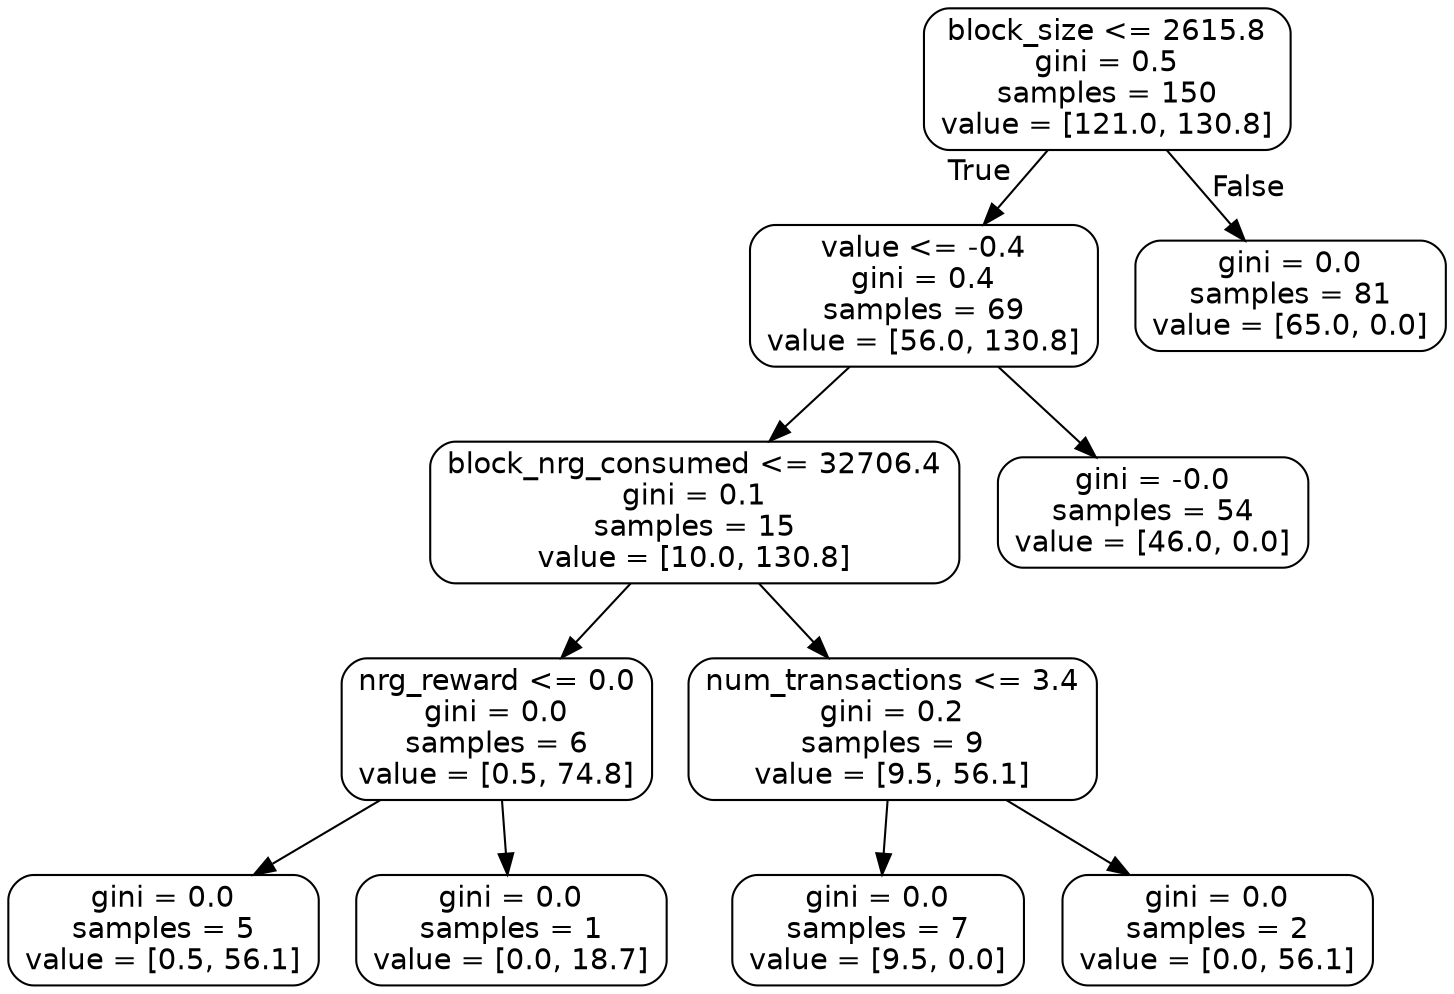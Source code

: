 digraph Tree {
node [shape=box, style="rounded", color="black", fontname=helvetica] ;
edge [fontname=helvetica] ;
0 [label="block_size <= 2615.8\ngini = 0.5\nsamples = 150\nvalue = [121.0, 130.8]"] ;
1 [label="value <= -0.4\ngini = 0.4\nsamples = 69\nvalue = [56.0, 130.8]"] ;
0 -> 1 [labeldistance=2.5, labelangle=45, headlabel="True"] ;
2 [label="block_nrg_consumed <= 32706.4\ngini = 0.1\nsamples = 15\nvalue = [10.0, 130.8]"] ;
1 -> 2 ;
3 [label="nrg_reward <= 0.0\ngini = 0.0\nsamples = 6\nvalue = [0.5, 74.8]"] ;
2 -> 3 ;
4 [label="gini = 0.0\nsamples = 5\nvalue = [0.5, 56.1]"] ;
3 -> 4 ;
5 [label="gini = 0.0\nsamples = 1\nvalue = [0.0, 18.7]"] ;
3 -> 5 ;
6 [label="num_transactions <= 3.4\ngini = 0.2\nsamples = 9\nvalue = [9.5, 56.1]"] ;
2 -> 6 ;
7 [label="gini = 0.0\nsamples = 7\nvalue = [9.5, 0.0]"] ;
6 -> 7 ;
8 [label="gini = 0.0\nsamples = 2\nvalue = [0.0, 56.1]"] ;
6 -> 8 ;
9 [label="gini = -0.0\nsamples = 54\nvalue = [46.0, 0.0]"] ;
1 -> 9 ;
10 [label="gini = 0.0\nsamples = 81\nvalue = [65.0, 0.0]"] ;
0 -> 10 [labeldistance=2.5, labelangle=-45, headlabel="False"] ;
}